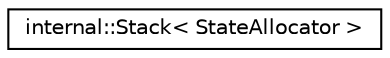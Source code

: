digraph "Graphical Class Hierarchy"
{
  edge [fontname="Helvetica",fontsize="10",labelfontname="Helvetica",labelfontsize="10"];
  node [fontname="Helvetica",fontsize="10",shape=record];
  rankdir="LR";
  Node0 [label="internal::Stack\< StateAllocator \>",height=0.2,width=0.4,color="black", fillcolor="white", style="filled",URL="$classinternal_1_1_stack.html"];
}
